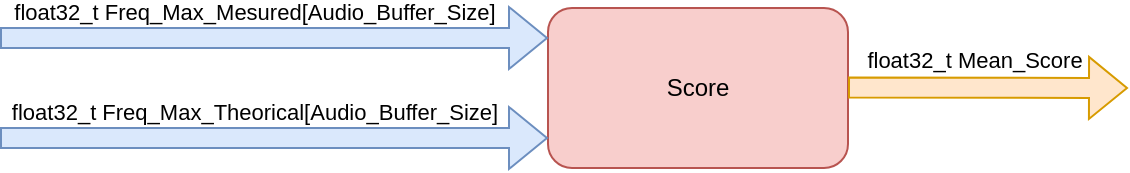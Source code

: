 <mxfile version="24.9.1">
  <diagram name="Page-1" id="4acRng5W_u0_4KzXaihT">
    <mxGraphModel dx="989" dy="532" grid="1" gridSize="10" guides="1" tooltips="1" connect="1" arrows="1" fold="1" page="1" pageScale="1" pageWidth="827" pageHeight="1169" math="0" shadow="0">
      <root>
        <mxCell id="0" />
        <mxCell id="1" parent="0" />
        <mxCell id="bDkOoxNmA_hYLUBz5Huy-1" value="Score" style="rounded=1;whiteSpace=wrap;html=1;fillColor=#f8cecc;strokeColor=#b85450;" vertex="1" parent="1">
          <mxGeometry x="394" y="545" width="150" height="80" as="geometry" />
        </mxCell>
        <mxCell id="bDkOoxNmA_hYLUBz5Huy-3" value="" style="shape=flexArrow;endArrow=classic;html=1;rounded=0;fillColor=#ffe6cc;strokeColor=#d79b00;" edge="1" parent="1">
          <mxGeometry width="50" height="50" relative="1" as="geometry">
            <mxPoint x="544" y="584.73" as="sourcePoint" />
            <mxPoint x="684" y="585" as="targetPoint" />
          </mxGeometry>
        </mxCell>
        <mxCell id="bDkOoxNmA_hYLUBz5Huy-11" value="float32_t Mean_Score" style="edgeLabel;html=1;align=center;verticalAlign=middle;resizable=0;points=[];noLabel=0;allowArrows=1;backgroundOutline=1;labelBackgroundColor=none;" vertex="1" connectable="0" parent="bDkOoxNmA_hYLUBz5Huy-3">
          <mxGeometry x="-0.467" y="-4" relative="1" as="geometry">
            <mxPoint x="25" y="-18" as="offset" />
          </mxGeometry>
        </mxCell>
        <mxCell id="bDkOoxNmA_hYLUBz5Huy-4" value="" style="shape=flexArrow;endArrow=classic;html=1;rounded=0;fillColor=#dae8fc;strokeColor=#6c8ebf;" edge="1" parent="1">
          <mxGeometry width="50" height="50" relative="1" as="geometry">
            <mxPoint x="120" y="560" as="sourcePoint" />
            <mxPoint x="394" y="560" as="targetPoint" />
          </mxGeometry>
        </mxCell>
        <mxCell id="bDkOoxNmA_hYLUBz5Huy-10" value="float32_t Freq_Max_Mesured[Audio_Buffer_Size]" style="edgeLabel;html=1;align=center;verticalAlign=middle;resizable=0;points=[];labelBackgroundColor=none;" vertex="1" connectable="0" parent="bDkOoxNmA_hYLUBz5Huy-4">
          <mxGeometry x="-0.053" y="3" relative="1" as="geometry">
            <mxPoint x="-3" y="-10" as="offset" />
          </mxGeometry>
        </mxCell>
        <mxCell id="bDkOoxNmA_hYLUBz5Huy-16" value="" style="shape=flexArrow;endArrow=classic;html=1;rounded=0;fillColor=#dae8fc;strokeColor=#6c8ebf;" edge="1" parent="1">
          <mxGeometry width="50" height="50" relative="1" as="geometry">
            <mxPoint x="120" y="610" as="sourcePoint" />
            <mxPoint x="394" y="610" as="targetPoint" />
          </mxGeometry>
        </mxCell>
        <mxCell id="bDkOoxNmA_hYLUBz5Huy-17" value="float32_t Freq_Max_Theorical[Audio_Buffer_Size]" style="edgeLabel;html=1;align=center;verticalAlign=middle;resizable=0;points=[];labelBackgroundColor=none;" vertex="1" connectable="0" parent="bDkOoxNmA_hYLUBz5Huy-16">
          <mxGeometry x="-0.053" y="3" relative="1" as="geometry">
            <mxPoint x="-3" y="-10" as="offset" />
          </mxGeometry>
        </mxCell>
      </root>
    </mxGraphModel>
  </diagram>
</mxfile>
